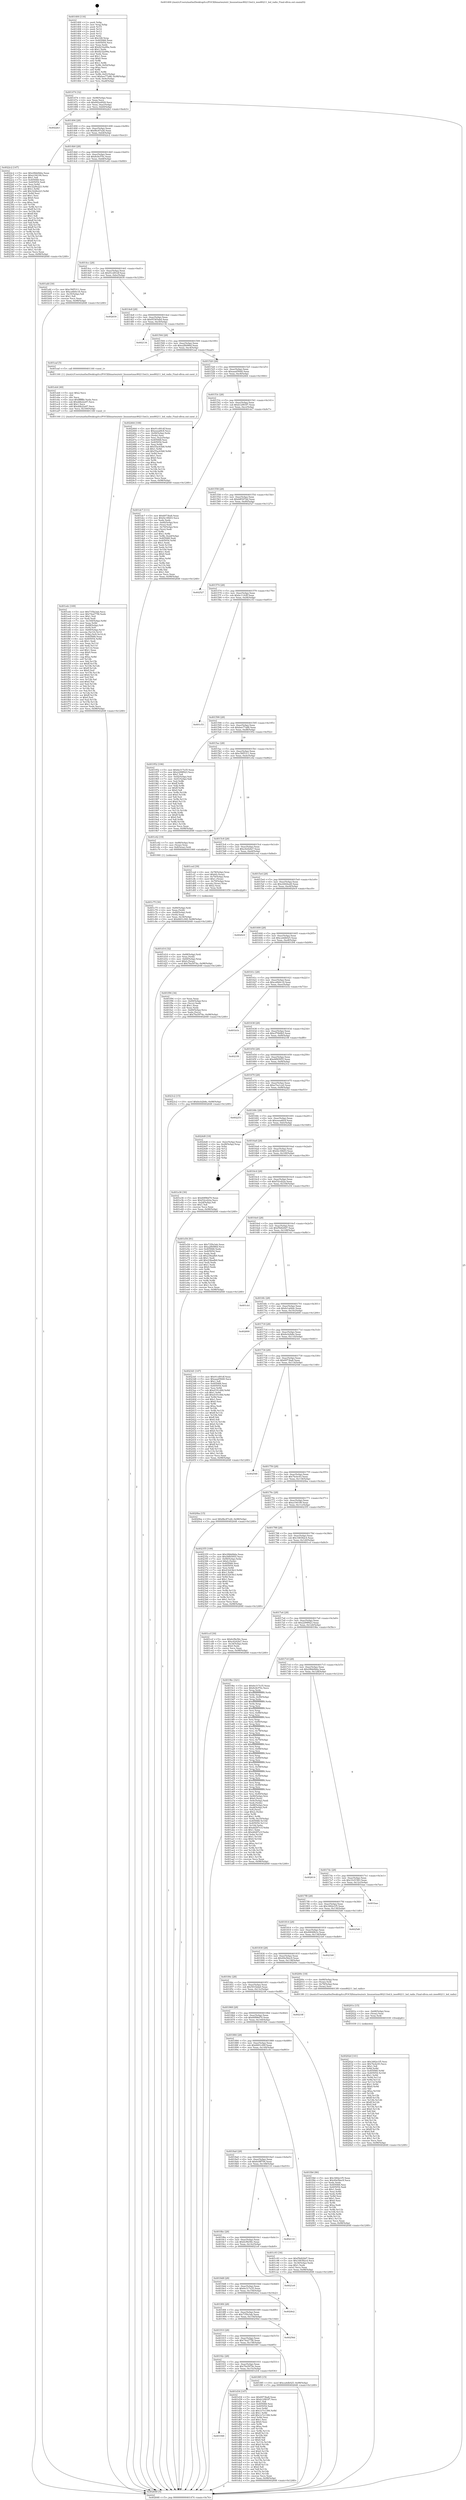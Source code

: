 digraph "0x401400" {
  label = "0x401400 (/mnt/c/Users/mathe/Desktop/tcc/POCII/binaries/extr_linuxnetmac80211led.h_ieee80211_led_radio_Final-ollvm.out::main(0))"
  labelloc = "t"
  node[shape=record]

  Entry [label="",width=0.3,height=0.3,shape=circle,fillcolor=black,style=filled]
  "0x401474" [label="{
     0x401474 [32]\l
     | [instrs]\l
     &nbsp;&nbsp;0x401474 \<+6\>: mov -0x98(%rbp),%eax\l
     &nbsp;&nbsp;0x40147a \<+2\>: mov %eax,%ecx\l
     &nbsp;&nbsp;0x40147c \<+6\>: sub $0x842e4929,%ecx\l
     &nbsp;&nbsp;0x401482 \<+6\>: mov %eax,-0xac(%rbp)\l
     &nbsp;&nbsp;0x401488 \<+6\>: mov %ecx,-0xb0(%rbp)\l
     &nbsp;&nbsp;0x40148e \<+6\>: je 00000000004022b3 \<main+0xeb3\>\l
  }"]
  "0x4022b3" [label="{
     0x4022b3\l
  }", style=dashed]
  "0x401494" [label="{
     0x401494 [28]\l
     | [instrs]\l
     &nbsp;&nbsp;0x401494 \<+5\>: jmp 0000000000401499 \<main+0x99\>\l
     &nbsp;&nbsp;0x401499 \<+6\>: mov -0xac(%rbp),%eax\l
     &nbsp;&nbsp;0x40149f \<+5\>: sub $0x8bc87e26,%eax\l
     &nbsp;&nbsp;0x4014a4 \<+6\>: mov %eax,-0xb4(%rbp)\l
     &nbsp;&nbsp;0x4014aa \<+6\>: je 00000000004022c2 \<main+0xec2\>\l
  }"]
  Exit [label="",width=0.3,height=0.3,shape=circle,fillcolor=black,style=filled,peripheries=2]
  "0x4022c2" [label="{
     0x4022c2 [147]\l
     | [instrs]\l
     &nbsp;&nbsp;0x4022c2 \<+5\>: mov $0x29bb0b6a,%eax\l
     &nbsp;&nbsp;0x4022c7 \<+5\>: mov $0xa194199,%ecx\l
     &nbsp;&nbsp;0x4022cc \<+2\>: mov $0x1,%dl\l
     &nbsp;&nbsp;0x4022ce \<+7\>: mov 0x405068,%esi\l
     &nbsp;&nbsp;0x4022d5 \<+7\>: mov 0x405054,%edi\l
     &nbsp;&nbsp;0x4022dc \<+3\>: mov %esi,%r8d\l
     &nbsp;&nbsp;0x4022df \<+7\>: sub $0x3228e223,%r8d\l
     &nbsp;&nbsp;0x4022e6 \<+4\>: sub $0x1,%r8d\l
     &nbsp;&nbsp;0x4022ea \<+7\>: add $0x3228e223,%r8d\l
     &nbsp;&nbsp;0x4022f1 \<+4\>: imul %r8d,%esi\l
     &nbsp;&nbsp;0x4022f5 \<+3\>: and $0x1,%esi\l
     &nbsp;&nbsp;0x4022f8 \<+3\>: cmp $0x0,%esi\l
     &nbsp;&nbsp;0x4022fb \<+4\>: sete %r9b\l
     &nbsp;&nbsp;0x4022ff \<+3\>: cmp $0xa,%edi\l
     &nbsp;&nbsp;0x402302 \<+4\>: setl %r10b\l
     &nbsp;&nbsp;0x402306 \<+3\>: mov %r9b,%r11b\l
     &nbsp;&nbsp;0x402309 \<+4\>: xor $0xff,%r11b\l
     &nbsp;&nbsp;0x40230d \<+3\>: mov %r10b,%bl\l
     &nbsp;&nbsp;0x402310 \<+3\>: xor $0xff,%bl\l
     &nbsp;&nbsp;0x402313 \<+3\>: xor $0x1,%dl\l
     &nbsp;&nbsp;0x402316 \<+3\>: mov %r11b,%r14b\l
     &nbsp;&nbsp;0x402319 \<+4\>: and $0xff,%r14b\l
     &nbsp;&nbsp;0x40231d \<+3\>: and %dl,%r9b\l
     &nbsp;&nbsp;0x402320 \<+3\>: mov %bl,%r15b\l
     &nbsp;&nbsp;0x402323 \<+4\>: and $0xff,%r15b\l
     &nbsp;&nbsp;0x402327 \<+3\>: and %dl,%r10b\l
     &nbsp;&nbsp;0x40232a \<+3\>: or %r9b,%r14b\l
     &nbsp;&nbsp;0x40232d \<+3\>: or %r10b,%r15b\l
     &nbsp;&nbsp;0x402330 \<+3\>: xor %r15b,%r14b\l
     &nbsp;&nbsp;0x402333 \<+3\>: or %bl,%r11b\l
     &nbsp;&nbsp;0x402336 \<+4\>: xor $0xff,%r11b\l
     &nbsp;&nbsp;0x40233a \<+3\>: or $0x1,%dl\l
     &nbsp;&nbsp;0x40233d \<+3\>: and %dl,%r11b\l
     &nbsp;&nbsp;0x402340 \<+3\>: or %r11b,%r14b\l
     &nbsp;&nbsp;0x402343 \<+4\>: test $0x1,%r14b\l
     &nbsp;&nbsp;0x402347 \<+3\>: cmovne %ecx,%eax\l
     &nbsp;&nbsp;0x40234a \<+6\>: mov %eax,-0x98(%rbp)\l
     &nbsp;&nbsp;0x402350 \<+5\>: jmp 0000000000402648 \<main+0x1248\>\l
  }"]
  "0x4014b0" [label="{
     0x4014b0 [28]\l
     | [instrs]\l
     &nbsp;&nbsp;0x4014b0 \<+5\>: jmp 00000000004014b5 \<main+0xb5\>\l
     &nbsp;&nbsp;0x4014b5 \<+6\>: mov -0xac(%rbp),%eax\l
     &nbsp;&nbsp;0x4014bb \<+5\>: sub $0x8c8cf70c,%eax\l
     &nbsp;&nbsp;0x4014c0 \<+6\>: mov %eax,-0xb8(%rbp)\l
     &nbsp;&nbsp;0x4014c6 \<+6\>: je 0000000000401afd \<main+0x6fd\>\l
  }"]
  "0x40202d" [label="{
     0x40202d [141]\l
     | [instrs]\l
     &nbsp;&nbsp;0x40202d \<+5\>: mov $0x3482e1f5,%esi\l
     &nbsp;&nbsp;0x402032 \<+5\>: mov $0x7bcbc93,%ecx\l
     &nbsp;&nbsp;0x402037 \<+2\>: mov $0x1,%dl\l
     &nbsp;&nbsp;0x402039 \<+3\>: xor %r8d,%r8d\l
     &nbsp;&nbsp;0x40203c \<+8\>: mov 0x405068,%r9d\l
     &nbsp;&nbsp;0x402044 \<+8\>: mov 0x405054,%r10d\l
     &nbsp;&nbsp;0x40204c \<+4\>: sub $0x1,%r8d\l
     &nbsp;&nbsp;0x402050 \<+3\>: mov %r9d,%r11d\l
     &nbsp;&nbsp;0x402053 \<+3\>: add %r8d,%r11d\l
     &nbsp;&nbsp;0x402056 \<+4\>: imul %r11d,%r9d\l
     &nbsp;&nbsp;0x40205a \<+4\>: and $0x1,%r9d\l
     &nbsp;&nbsp;0x40205e \<+4\>: cmp $0x0,%r9d\l
     &nbsp;&nbsp;0x402062 \<+3\>: sete %bl\l
     &nbsp;&nbsp;0x402065 \<+4\>: cmp $0xa,%r10d\l
     &nbsp;&nbsp;0x402069 \<+4\>: setl %r14b\l
     &nbsp;&nbsp;0x40206d \<+3\>: mov %bl,%r15b\l
     &nbsp;&nbsp;0x402070 \<+4\>: xor $0xff,%r15b\l
     &nbsp;&nbsp;0x402074 \<+3\>: mov %r14b,%r12b\l
     &nbsp;&nbsp;0x402077 \<+4\>: xor $0xff,%r12b\l
     &nbsp;&nbsp;0x40207b \<+3\>: xor $0x0,%dl\l
     &nbsp;&nbsp;0x40207e \<+3\>: mov %r15b,%r13b\l
     &nbsp;&nbsp;0x402081 \<+4\>: and $0x0,%r13b\l
     &nbsp;&nbsp;0x402085 \<+2\>: and %dl,%bl\l
     &nbsp;&nbsp;0x402087 \<+3\>: mov %r12b,%al\l
     &nbsp;&nbsp;0x40208a \<+2\>: and $0x0,%al\l
     &nbsp;&nbsp;0x40208c \<+3\>: and %dl,%r14b\l
     &nbsp;&nbsp;0x40208f \<+3\>: or %bl,%r13b\l
     &nbsp;&nbsp;0x402092 \<+3\>: or %r14b,%al\l
     &nbsp;&nbsp;0x402095 \<+3\>: xor %al,%r13b\l
     &nbsp;&nbsp;0x402098 \<+3\>: or %r12b,%r15b\l
     &nbsp;&nbsp;0x40209b \<+4\>: xor $0xff,%r15b\l
     &nbsp;&nbsp;0x40209f \<+3\>: or $0x0,%dl\l
     &nbsp;&nbsp;0x4020a2 \<+3\>: and %dl,%r15b\l
     &nbsp;&nbsp;0x4020a5 \<+3\>: or %r15b,%r13b\l
     &nbsp;&nbsp;0x4020a8 \<+4\>: test $0x1,%r13b\l
     &nbsp;&nbsp;0x4020ac \<+3\>: cmovne %ecx,%esi\l
     &nbsp;&nbsp;0x4020af \<+6\>: mov %esi,-0x98(%rbp)\l
     &nbsp;&nbsp;0x4020b5 \<+5\>: jmp 0000000000402648 \<main+0x1248\>\l
  }"]
  "0x401afd" [label="{
     0x401afd [30]\l
     | [instrs]\l
     &nbsp;&nbsp;0x401afd \<+5\>: mov $0xc56f5311,%eax\l
     &nbsp;&nbsp;0x401b02 \<+5\>: mov $0xce6b0c18,%ecx\l
     &nbsp;&nbsp;0x401b07 \<+3\>: mov -0x35(%rbp),%dl\l
     &nbsp;&nbsp;0x401b0a \<+3\>: test $0x1,%dl\l
     &nbsp;&nbsp;0x401b0d \<+3\>: cmovne %ecx,%eax\l
     &nbsp;&nbsp;0x401b10 \<+6\>: mov %eax,-0x98(%rbp)\l
     &nbsp;&nbsp;0x401b16 \<+5\>: jmp 0000000000402648 \<main+0x1248\>\l
  }"]
  "0x4014cc" [label="{
     0x4014cc [28]\l
     | [instrs]\l
     &nbsp;&nbsp;0x4014cc \<+5\>: jmp 00000000004014d1 \<main+0xd1\>\l
     &nbsp;&nbsp;0x4014d1 \<+6\>: mov -0xac(%rbp),%eax\l
     &nbsp;&nbsp;0x4014d7 \<+5\>: sub $0x91cd91df,%eax\l
     &nbsp;&nbsp;0x4014dc \<+6\>: mov %eax,-0xbc(%rbp)\l
     &nbsp;&nbsp;0x4014e2 \<+6\>: je 0000000000402630 \<main+0x1230\>\l
  }"]
  "0x40201e" [label="{
     0x40201e [15]\l
     | [instrs]\l
     &nbsp;&nbsp;0x40201e \<+4\>: mov -0x68(%rbp),%rax\l
     &nbsp;&nbsp;0x402022 \<+3\>: mov (%rax),%rax\l
     &nbsp;&nbsp;0x402025 \<+3\>: mov %rax,%rdi\l
     &nbsp;&nbsp;0x402028 \<+5\>: call 0000000000401030 \<free@plt\>\l
     | [calls]\l
     &nbsp;&nbsp;0x401030 \{1\} (unknown)\l
  }"]
  "0x402630" [label="{
     0x402630\l
  }", style=dashed]
  "0x4014e8" [label="{
     0x4014e8 [28]\l
     | [instrs]\l
     &nbsp;&nbsp;0x4014e8 \<+5\>: jmp 00000000004014ed \<main+0xed\>\l
     &nbsp;&nbsp;0x4014ed \<+6\>: mov -0xac(%rbp),%eax\l
     &nbsp;&nbsp;0x4014f3 \<+5\>: sub $0x95365ab4,%eax\l
     &nbsp;&nbsp;0x4014f8 \<+6\>: mov %eax,-0xc0(%rbp)\l
     &nbsp;&nbsp;0x4014fe \<+6\>: je 0000000000402134 \<main+0xd34\>\l
  }"]
  "0x401edc" [label="{
     0x401edc [169]\l
     | [instrs]\l
     &nbsp;&nbsp;0x401edc \<+5\>: mov $0x735fa3ab,%ecx\l
     &nbsp;&nbsp;0x401ee1 \<+5\>: mov $0x74a277f6,%edx\l
     &nbsp;&nbsp;0x401ee6 \<+3\>: mov $0x1,%sil\l
     &nbsp;&nbsp;0x401ee9 \<+2\>: xor %edi,%edi\l
     &nbsp;&nbsp;0x401eeb \<+7\>: mov -0x160(%rbp),%r8d\l
     &nbsp;&nbsp;0x401ef2 \<+4\>: imul %eax,%r8d\l
     &nbsp;&nbsp;0x401ef6 \<+4\>: mov -0x68(%rbp),%r9\l
     &nbsp;&nbsp;0x401efa \<+3\>: mov (%r9),%r9\l
     &nbsp;&nbsp;0x401efd \<+4\>: mov -0x60(%rbp),%r10\l
     &nbsp;&nbsp;0x401f01 \<+3\>: movslq (%r10),%r10\l
     &nbsp;&nbsp;0x401f04 \<+4\>: mov %r8d,(%r9,%r10,4)\l
     &nbsp;&nbsp;0x401f08 \<+7\>: mov 0x405068,%eax\l
     &nbsp;&nbsp;0x401f0f \<+8\>: mov 0x405054,%r8d\l
     &nbsp;&nbsp;0x401f17 \<+3\>: sub $0x1,%edi\l
     &nbsp;&nbsp;0x401f1a \<+3\>: mov %eax,%r11d\l
     &nbsp;&nbsp;0x401f1d \<+3\>: add %edi,%r11d\l
     &nbsp;&nbsp;0x401f20 \<+4\>: imul %r11d,%eax\l
     &nbsp;&nbsp;0x401f24 \<+3\>: and $0x1,%eax\l
     &nbsp;&nbsp;0x401f27 \<+3\>: cmp $0x0,%eax\l
     &nbsp;&nbsp;0x401f2a \<+3\>: sete %bl\l
     &nbsp;&nbsp;0x401f2d \<+4\>: cmp $0xa,%r8d\l
     &nbsp;&nbsp;0x401f31 \<+4\>: setl %r14b\l
     &nbsp;&nbsp;0x401f35 \<+3\>: mov %bl,%r15b\l
     &nbsp;&nbsp;0x401f38 \<+4\>: xor $0xff,%r15b\l
     &nbsp;&nbsp;0x401f3c \<+3\>: mov %r14b,%r12b\l
     &nbsp;&nbsp;0x401f3f \<+4\>: xor $0xff,%r12b\l
     &nbsp;&nbsp;0x401f43 \<+4\>: xor $0x0,%sil\l
     &nbsp;&nbsp;0x401f47 \<+3\>: mov %r15b,%r13b\l
     &nbsp;&nbsp;0x401f4a \<+4\>: and $0x0,%r13b\l
     &nbsp;&nbsp;0x401f4e \<+3\>: and %sil,%bl\l
     &nbsp;&nbsp;0x401f51 \<+3\>: mov %r12b,%al\l
     &nbsp;&nbsp;0x401f54 \<+2\>: and $0x0,%al\l
     &nbsp;&nbsp;0x401f56 \<+3\>: and %sil,%r14b\l
     &nbsp;&nbsp;0x401f59 \<+3\>: or %bl,%r13b\l
     &nbsp;&nbsp;0x401f5c \<+3\>: or %r14b,%al\l
     &nbsp;&nbsp;0x401f5f \<+3\>: xor %al,%r13b\l
     &nbsp;&nbsp;0x401f62 \<+3\>: or %r12b,%r15b\l
     &nbsp;&nbsp;0x401f65 \<+4\>: xor $0xff,%r15b\l
     &nbsp;&nbsp;0x401f69 \<+4\>: or $0x0,%sil\l
     &nbsp;&nbsp;0x401f6d \<+3\>: and %sil,%r15b\l
     &nbsp;&nbsp;0x401f70 \<+3\>: or %r15b,%r13b\l
     &nbsp;&nbsp;0x401f73 \<+4\>: test $0x1,%r13b\l
     &nbsp;&nbsp;0x401f77 \<+3\>: cmovne %edx,%ecx\l
     &nbsp;&nbsp;0x401f7a \<+6\>: mov %ecx,-0x98(%rbp)\l
     &nbsp;&nbsp;0x401f80 \<+5\>: jmp 0000000000402648 \<main+0x1248\>\l
  }"]
  "0x402134" [label="{
     0x402134\l
  }", style=dashed]
  "0x401504" [label="{
     0x401504 [28]\l
     | [instrs]\l
     &nbsp;&nbsp;0x401504 \<+5\>: jmp 0000000000401509 \<main+0x109\>\l
     &nbsp;&nbsp;0x401509 \<+6\>: mov -0xac(%rbp),%eax\l
     &nbsp;&nbsp;0x40150f \<+5\>: sub $0xa2fb086d,%eax\l
     &nbsp;&nbsp;0x401514 \<+6\>: mov %eax,-0xc4(%rbp)\l
     &nbsp;&nbsp;0x40151a \<+6\>: je 0000000000401eaf \<main+0xaaf\>\l
  }"]
  "0x401eb4" [label="{
     0x401eb4 [40]\l
     | [instrs]\l
     &nbsp;&nbsp;0x401eb4 \<+5\>: mov $0x2,%ecx\l
     &nbsp;&nbsp;0x401eb9 \<+1\>: cltd\l
     &nbsp;&nbsp;0x401eba \<+2\>: idiv %ecx\l
     &nbsp;&nbsp;0x401ebc \<+6\>: imul $0xfffffffe,%edx,%ecx\l
     &nbsp;&nbsp;0x401ec2 \<+6\>: sub $0xddb22a97,%ecx\l
     &nbsp;&nbsp;0x401ec8 \<+3\>: add $0x1,%ecx\l
     &nbsp;&nbsp;0x401ecb \<+6\>: add $0xddb22a97,%ecx\l
     &nbsp;&nbsp;0x401ed1 \<+6\>: mov %ecx,-0x160(%rbp)\l
     &nbsp;&nbsp;0x401ed7 \<+5\>: call 0000000000401160 \<next_i\>\l
     | [calls]\l
     &nbsp;&nbsp;0x401160 \{1\} (/mnt/c/Users/mathe/Desktop/tcc/POCII/binaries/extr_linuxnetmac80211led.h_ieee80211_led_radio_Final-ollvm.out::next_i)\l
  }"]
  "0x401eaf" [label="{
     0x401eaf [5]\l
     | [instrs]\l
     &nbsp;&nbsp;0x401eaf \<+5\>: call 0000000000401160 \<next_i\>\l
     | [calls]\l
     &nbsp;&nbsp;0x401160 \{1\} (/mnt/c/Users/mathe/Desktop/tcc/POCII/binaries/extr_linuxnetmac80211led.h_ieee80211_led_radio_Final-ollvm.out::next_i)\l
  }"]
  "0x401520" [label="{
     0x401520 [28]\l
     | [instrs]\l
     &nbsp;&nbsp;0x401520 \<+5\>: jmp 0000000000401525 \<main+0x125\>\l
     &nbsp;&nbsp;0x401525 \<+6\>: mov -0xac(%rbp),%eax\l
     &nbsp;&nbsp;0x40152b \<+5\>: sub $0xaaa05640,%eax\l
     &nbsp;&nbsp;0x401530 \<+6\>: mov %eax,-0xc8(%rbp)\l
     &nbsp;&nbsp;0x401536 \<+6\>: je 0000000000402464 \<main+0x1064\>\l
  }"]
  "0x401948" [label="{
     0x401948\l
  }", style=dashed]
  "0x402464" [label="{
     0x402464 [108]\l
     | [instrs]\l
     &nbsp;&nbsp;0x402464 \<+5\>: mov $0x91cd91df,%eax\l
     &nbsp;&nbsp;0x402469 \<+5\>: mov $0xeeea6fc8,%ecx\l
     &nbsp;&nbsp;0x40246e \<+7\>: mov -0x90(%rbp),%rdx\l
     &nbsp;&nbsp;0x402475 \<+2\>: mov (%rdx),%esi\l
     &nbsp;&nbsp;0x402477 \<+3\>: mov %esi,-0x2c(%rbp)\l
     &nbsp;&nbsp;0x40247a \<+7\>: mov 0x405068,%esi\l
     &nbsp;&nbsp;0x402481 \<+7\>: mov 0x405054,%edi\l
     &nbsp;&nbsp;0x402488 \<+3\>: mov %esi,%r8d\l
     &nbsp;&nbsp;0x40248b \<+7\>: sub $0x55ac63b8,%r8d\l
     &nbsp;&nbsp;0x402492 \<+4\>: sub $0x1,%r8d\l
     &nbsp;&nbsp;0x402496 \<+7\>: add $0x55ac63b8,%r8d\l
     &nbsp;&nbsp;0x40249d \<+4\>: imul %r8d,%esi\l
     &nbsp;&nbsp;0x4024a1 \<+3\>: and $0x1,%esi\l
     &nbsp;&nbsp;0x4024a4 \<+3\>: cmp $0x0,%esi\l
     &nbsp;&nbsp;0x4024a7 \<+4\>: sete %r9b\l
     &nbsp;&nbsp;0x4024ab \<+3\>: cmp $0xa,%edi\l
     &nbsp;&nbsp;0x4024ae \<+4\>: setl %r10b\l
     &nbsp;&nbsp;0x4024b2 \<+3\>: mov %r9b,%r11b\l
     &nbsp;&nbsp;0x4024b5 \<+3\>: and %r10b,%r11b\l
     &nbsp;&nbsp;0x4024b8 \<+3\>: xor %r10b,%r9b\l
     &nbsp;&nbsp;0x4024bb \<+3\>: or %r9b,%r11b\l
     &nbsp;&nbsp;0x4024be \<+4\>: test $0x1,%r11b\l
     &nbsp;&nbsp;0x4024c2 \<+3\>: cmovne %ecx,%eax\l
     &nbsp;&nbsp;0x4024c5 \<+6\>: mov %eax,-0x98(%rbp)\l
     &nbsp;&nbsp;0x4024cb \<+5\>: jmp 0000000000402648 \<main+0x1248\>\l
  }"]
  "0x40153c" [label="{
     0x40153c [28]\l
     | [instrs]\l
     &nbsp;&nbsp;0x40153c \<+5\>: jmp 0000000000401541 \<main+0x141\>\l
     &nbsp;&nbsp;0x401541 \<+6\>: mov -0xac(%rbp),%eax\l
     &nbsp;&nbsp;0x401547 \<+5\>: sub $0xb12903f7,%eax\l
     &nbsp;&nbsp;0x40154c \<+6\>: mov %eax,-0xcc(%rbp)\l
     &nbsp;&nbsp;0x401552 \<+6\>: je 0000000000401dc7 \<main+0x9c7\>\l
  }"]
  "0x401d34" [label="{
     0x401d34 [147]\l
     | [instrs]\l
     &nbsp;&nbsp;0x401d34 \<+5\>: mov $0x6973ba8,%eax\l
     &nbsp;&nbsp;0x401d39 \<+5\>: mov $0xb12903f7,%ecx\l
     &nbsp;&nbsp;0x401d3e \<+2\>: mov $0x1,%dl\l
     &nbsp;&nbsp;0x401d40 \<+7\>: mov 0x405068,%esi\l
     &nbsp;&nbsp;0x401d47 \<+7\>: mov 0x405054,%edi\l
     &nbsp;&nbsp;0x401d4e \<+3\>: mov %esi,%r8d\l
     &nbsp;&nbsp;0x401d51 \<+7\>: sub $0x1e7e1306,%r8d\l
     &nbsp;&nbsp;0x401d58 \<+4\>: sub $0x1,%r8d\l
     &nbsp;&nbsp;0x401d5c \<+7\>: add $0x1e7e1306,%r8d\l
     &nbsp;&nbsp;0x401d63 \<+4\>: imul %r8d,%esi\l
     &nbsp;&nbsp;0x401d67 \<+3\>: and $0x1,%esi\l
     &nbsp;&nbsp;0x401d6a \<+3\>: cmp $0x0,%esi\l
     &nbsp;&nbsp;0x401d6d \<+4\>: sete %r9b\l
     &nbsp;&nbsp;0x401d71 \<+3\>: cmp $0xa,%edi\l
     &nbsp;&nbsp;0x401d74 \<+4\>: setl %r10b\l
     &nbsp;&nbsp;0x401d78 \<+3\>: mov %r9b,%r11b\l
     &nbsp;&nbsp;0x401d7b \<+4\>: xor $0xff,%r11b\l
     &nbsp;&nbsp;0x401d7f \<+3\>: mov %r10b,%bl\l
     &nbsp;&nbsp;0x401d82 \<+3\>: xor $0xff,%bl\l
     &nbsp;&nbsp;0x401d85 \<+3\>: xor $0x0,%dl\l
     &nbsp;&nbsp;0x401d88 \<+3\>: mov %r11b,%r14b\l
     &nbsp;&nbsp;0x401d8b \<+4\>: and $0x0,%r14b\l
     &nbsp;&nbsp;0x401d8f \<+3\>: and %dl,%r9b\l
     &nbsp;&nbsp;0x401d92 \<+3\>: mov %bl,%r15b\l
     &nbsp;&nbsp;0x401d95 \<+4\>: and $0x0,%r15b\l
     &nbsp;&nbsp;0x401d99 \<+3\>: and %dl,%r10b\l
     &nbsp;&nbsp;0x401d9c \<+3\>: or %r9b,%r14b\l
     &nbsp;&nbsp;0x401d9f \<+3\>: or %r10b,%r15b\l
     &nbsp;&nbsp;0x401da2 \<+3\>: xor %r15b,%r14b\l
     &nbsp;&nbsp;0x401da5 \<+3\>: or %bl,%r11b\l
     &nbsp;&nbsp;0x401da8 \<+4\>: xor $0xff,%r11b\l
     &nbsp;&nbsp;0x401dac \<+3\>: or $0x0,%dl\l
     &nbsp;&nbsp;0x401daf \<+3\>: and %dl,%r11b\l
     &nbsp;&nbsp;0x401db2 \<+3\>: or %r11b,%r14b\l
     &nbsp;&nbsp;0x401db5 \<+4\>: test $0x1,%r14b\l
     &nbsp;&nbsp;0x401db9 \<+3\>: cmovne %ecx,%eax\l
     &nbsp;&nbsp;0x401dbc \<+6\>: mov %eax,-0x98(%rbp)\l
     &nbsp;&nbsp;0x401dc2 \<+5\>: jmp 0000000000402648 \<main+0x1248\>\l
  }"]
  "0x401dc7" [label="{
     0x401dc7 [111]\l
     | [instrs]\l
     &nbsp;&nbsp;0x401dc7 \<+5\>: mov $0x6973ba8,%eax\l
     &nbsp;&nbsp;0x401dcc \<+5\>: mov $0xf2c30b03,%ecx\l
     &nbsp;&nbsp;0x401dd1 \<+2\>: xor %edx,%edx\l
     &nbsp;&nbsp;0x401dd3 \<+4\>: mov -0x60(%rbp),%rsi\l
     &nbsp;&nbsp;0x401dd7 \<+2\>: mov (%rsi),%edi\l
     &nbsp;&nbsp;0x401dd9 \<+4\>: mov -0x70(%rbp),%rsi\l
     &nbsp;&nbsp;0x401ddd \<+2\>: cmp (%rsi),%edi\l
     &nbsp;&nbsp;0x401ddf \<+4\>: setl %r8b\l
     &nbsp;&nbsp;0x401de3 \<+4\>: and $0x1,%r8b\l
     &nbsp;&nbsp;0x401de7 \<+4\>: mov %r8b,-0x2d(%rbp)\l
     &nbsp;&nbsp;0x401deb \<+7\>: mov 0x405068,%edi\l
     &nbsp;&nbsp;0x401df2 \<+8\>: mov 0x405054,%r9d\l
     &nbsp;&nbsp;0x401dfa \<+3\>: sub $0x1,%edx\l
     &nbsp;&nbsp;0x401dfd \<+3\>: mov %edi,%r10d\l
     &nbsp;&nbsp;0x401e00 \<+3\>: add %edx,%r10d\l
     &nbsp;&nbsp;0x401e03 \<+4\>: imul %r10d,%edi\l
     &nbsp;&nbsp;0x401e07 \<+3\>: and $0x1,%edi\l
     &nbsp;&nbsp;0x401e0a \<+3\>: cmp $0x0,%edi\l
     &nbsp;&nbsp;0x401e0d \<+4\>: sete %r8b\l
     &nbsp;&nbsp;0x401e11 \<+4\>: cmp $0xa,%r9d\l
     &nbsp;&nbsp;0x401e15 \<+4\>: setl %r11b\l
     &nbsp;&nbsp;0x401e19 \<+3\>: mov %r8b,%bl\l
     &nbsp;&nbsp;0x401e1c \<+3\>: and %r11b,%bl\l
     &nbsp;&nbsp;0x401e1f \<+3\>: xor %r11b,%r8b\l
     &nbsp;&nbsp;0x401e22 \<+3\>: or %r8b,%bl\l
     &nbsp;&nbsp;0x401e25 \<+3\>: test $0x1,%bl\l
     &nbsp;&nbsp;0x401e28 \<+3\>: cmovne %ecx,%eax\l
     &nbsp;&nbsp;0x401e2b \<+6\>: mov %eax,-0x98(%rbp)\l
     &nbsp;&nbsp;0x401e31 \<+5\>: jmp 0000000000402648 \<main+0x1248\>\l
  }"]
  "0x401558" [label="{
     0x401558 [28]\l
     | [instrs]\l
     &nbsp;&nbsp;0x401558 \<+5\>: jmp 000000000040155d \<main+0x15d\>\l
     &nbsp;&nbsp;0x40155d \<+6\>: mov -0xac(%rbp),%eax\l
     &nbsp;&nbsp;0x401563 \<+5\>: sub $0xb8f307dd,%eax\l
     &nbsp;&nbsp;0x401568 \<+6\>: mov %eax,-0xd0(%rbp)\l
     &nbsp;&nbsp;0x40156e \<+6\>: je 0000000000402527 \<main+0x1127\>\l
  }"]
  "0x40192c" [label="{
     0x40192c [28]\l
     | [instrs]\l
     &nbsp;&nbsp;0x40192c \<+5\>: jmp 0000000000401931 \<main+0x531\>\l
     &nbsp;&nbsp;0x401931 \<+6\>: mov -0xac(%rbp),%eax\l
     &nbsp;&nbsp;0x401937 \<+5\>: sub $0x76a5974e,%eax\l
     &nbsp;&nbsp;0x40193c \<+6\>: mov %eax,-0x15c(%rbp)\l
     &nbsp;&nbsp;0x401942 \<+6\>: je 0000000000401d34 \<main+0x934\>\l
  }"]
  "0x402527" [label="{
     0x402527\l
  }", style=dashed]
  "0x401574" [label="{
     0x401574 [28]\l
     | [instrs]\l
     &nbsp;&nbsp;0x401574 \<+5\>: jmp 0000000000401579 \<main+0x179\>\l
     &nbsp;&nbsp;0x401579 \<+6\>: mov -0xac(%rbp),%eax\l
     &nbsp;&nbsp;0x40157f \<+5\>: sub $0xbc1142ff,%eax\l
     &nbsp;&nbsp;0x401584 \<+6\>: mov %eax,-0xd4(%rbp)\l
     &nbsp;&nbsp;0x40158a \<+6\>: je 0000000000401c53 \<main+0x853\>\l
  }"]
  "0x401f85" [label="{
     0x401f85 [15]\l
     | [instrs]\l
     &nbsp;&nbsp;0x401f85 \<+10\>: movl $0xca4db025,-0x98(%rbp)\l
     &nbsp;&nbsp;0x401f8f \<+5\>: jmp 0000000000402648 \<main+0x1248\>\l
  }"]
  "0x401c53" [label="{
     0x401c53\l
  }", style=dashed]
  "0x401590" [label="{
     0x401590 [28]\l
     | [instrs]\l
     &nbsp;&nbsp;0x401590 \<+5\>: jmp 0000000000401595 \<main+0x195\>\l
     &nbsp;&nbsp;0x401595 \<+6\>: mov -0xac(%rbp),%eax\l
     &nbsp;&nbsp;0x40159b \<+5\>: sub $0xbee77a88,%eax\l
     &nbsp;&nbsp;0x4015a0 \<+6\>: mov %eax,-0xd8(%rbp)\l
     &nbsp;&nbsp;0x4015a6 \<+6\>: je 0000000000401952 \<main+0x552\>\l
  }"]
  "0x401910" [label="{
     0x401910 [28]\l
     | [instrs]\l
     &nbsp;&nbsp;0x401910 \<+5\>: jmp 0000000000401915 \<main+0x515\>\l
     &nbsp;&nbsp;0x401915 \<+6\>: mov -0xac(%rbp),%eax\l
     &nbsp;&nbsp;0x40191b \<+5\>: sub $0x74a277f6,%eax\l
     &nbsp;&nbsp;0x401920 \<+6\>: mov %eax,-0x158(%rbp)\l
     &nbsp;&nbsp;0x401926 \<+6\>: je 0000000000401f85 \<main+0xb85\>\l
  }"]
  "0x401952" [label="{
     0x401952 [106]\l
     | [instrs]\l
     &nbsp;&nbsp;0x401952 \<+5\>: mov $0x6e317e35,%eax\l
     &nbsp;&nbsp;0x401957 \<+5\>: mov $0x2299f923,%ecx\l
     &nbsp;&nbsp;0x40195c \<+2\>: mov $0x1,%dl\l
     &nbsp;&nbsp;0x40195e \<+7\>: mov -0x92(%rbp),%sil\l
     &nbsp;&nbsp;0x401965 \<+7\>: mov -0x91(%rbp),%dil\l
     &nbsp;&nbsp;0x40196c \<+3\>: mov %sil,%r8b\l
     &nbsp;&nbsp;0x40196f \<+4\>: xor $0xff,%r8b\l
     &nbsp;&nbsp;0x401973 \<+3\>: mov %dil,%r9b\l
     &nbsp;&nbsp;0x401976 \<+4\>: xor $0xff,%r9b\l
     &nbsp;&nbsp;0x40197a \<+3\>: xor $0x0,%dl\l
     &nbsp;&nbsp;0x40197d \<+3\>: mov %r8b,%r10b\l
     &nbsp;&nbsp;0x401980 \<+4\>: and $0x0,%r10b\l
     &nbsp;&nbsp;0x401984 \<+3\>: and %dl,%sil\l
     &nbsp;&nbsp;0x401987 \<+3\>: mov %r9b,%r11b\l
     &nbsp;&nbsp;0x40198a \<+4\>: and $0x0,%r11b\l
     &nbsp;&nbsp;0x40198e \<+3\>: and %dl,%dil\l
     &nbsp;&nbsp;0x401991 \<+3\>: or %sil,%r10b\l
     &nbsp;&nbsp;0x401994 \<+3\>: or %dil,%r11b\l
     &nbsp;&nbsp;0x401997 \<+3\>: xor %r11b,%r10b\l
     &nbsp;&nbsp;0x40199a \<+3\>: or %r9b,%r8b\l
     &nbsp;&nbsp;0x40199d \<+4\>: xor $0xff,%r8b\l
     &nbsp;&nbsp;0x4019a1 \<+3\>: or $0x0,%dl\l
     &nbsp;&nbsp;0x4019a4 \<+3\>: and %dl,%r8b\l
     &nbsp;&nbsp;0x4019a7 \<+3\>: or %r8b,%r10b\l
     &nbsp;&nbsp;0x4019aa \<+4\>: test $0x1,%r10b\l
     &nbsp;&nbsp;0x4019ae \<+3\>: cmovne %ecx,%eax\l
     &nbsp;&nbsp;0x4019b1 \<+6\>: mov %eax,-0x98(%rbp)\l
     &nbsp;&nbsp;0x4019b7 \<+5\>: jmp 0000000000402648 \<main+0x1248\>\l
  }"]
  "0x4015ac" [label="{
     0x4015ac [28]\l
     | [instrs]\l
     &nbsp;&nbsp;0x4015ac \<+5\>: jmp 00000000004015b1 \<main+0x1b1\>\l
     &nbsp;&nbsp;0x4015b1 \<+6\>: mov -0xac(%rbp),%eax\l
     &nbsp;&nbsp;0x4015b7 \<+5\>: sub $0xc56f5311,%eax\l
     &nbsp;&nbsp;0x4015bc \<+6\>: mov %eax,-0xdc(%rbp)\l
     &nbsp;&nbsp;0x4015c2 \<+6\>: je 0000000000401c62 \<main+0x862\>\l
  }"]
  "0x402648" [label="{
     0x402648 [5]\l
     | [instrs]\l
     &nbsp;&nbsp;0x402648 \<+5\>: jmp 0000000000401474 \<main+0x74\>\l
  }"]
  "0x401400" [label="{
     0x401400 [116]\l
     | [instrs]\l
     &nbsp;&nbsp;0x401400 \<+1\>: push %rbp\l
     &nbsp;&nbsp;0x401401 \<+3\>: mov %rsp,%rbp\l
     &nbsp;&nbsp;0x401404 \<+2\>: push %r15\l
     &nbsp;&nbsp;0x401406 \<+2\>: push %r14\l
     &nbsp;&nbsp;0x401408 \<+2\>: push %r13\l
     &nbsp;&nbsp;0x40140a \<+2\>: push %r12\l
     &nbsp;&nbsp;0x40140c \<+1\>: push %rbx\l
     &nbsp;&nbsp;0x40140d \<+7\>: sub $0x168,%rsp\l
     &nbsp;&nbsp;0x401414 \<+7\>: mov 0x405068,%eax\l
     &nbsp;&nbsp;0x40141b \<+7\>: mov 0x405054,%ecx\l
     &nbsp;&nbsp;0x401422 \<+2\>: mov %eax,%edx\l
     &nbsp;&nbsp;0x401424 \<+6\>: add $0x8232a99a,%edx\l
     &nbsp;&nbsp;0x40142a \<+3\>: sub $0x1,%edx\l
     &nbsp;&nbsp;0x40142d \<+6\>: sub $0x8232a99a,%edx\l
     &nbsp;&nbsp;0x401433 \<+3\>: imul %edx,%eax\l
     &nbsp;&nbsp;0x401436 \<+3\>: and $0x1,%eax\l
     &nbsp;&nbsp;0x401439 \<+3\>: cmp $0x0,%eax\l
     &nbsp;&nbsp;0x40143c \<+4\>: sete %r8b\l
     &nbsp;&nbsp;0x401440 \<+4\>: and $0x1,%r8b\l
     &nbsp;&nbsp;0x401444 \<+7\>: mov %r8b,-0x92(%rbp)\l
     &nbsp;&nbsp;0x40144b \<+3\>: cmp $0xa,%ecx\l
     &nbsp;&nbsp;0x40144e \<+4\>: setl %r8b\l
     &nbsp;&nbsp;0x401452 \<+4\>: and $0x1,%r8b\l
     &nbsp;&nbsp;0x401456 \<+7\>: mov %r8b,-0x91(%rbp)\l
     &nbsp;&nbsp;0x40145d \<+10\>: movl $0xbee77a88,-0x98(%rbp)\l
     &nbsp;&nbsp;0x401467 \<+6\>: mov %edi,-0x9c(%rbp)\l
     &nbsp;&nbsp;0x40146d \<+7\>: mov %rsi,-0xa8(%rbp)\l
  }"]
  "0x40256d" [label="{
     0x40256d\l
  }", style=dashed]
  "0x401c62" [label="{
     0x401c62 [19]\l
     | [instrs]\l
     &nbsp;&nbsp;0x401c62 \<+7\>: mov -0x88(%rbp),%rax\l
     &nbsp;&nbsp;0x401c69 \<+3\>: mov (%rax),%rax\l
     &nbsp;&nbsp;0x401c6c \<+4\>: mov 0x8(%rax),%rdi\l
     &nbsp;&nbsp;0x401c70 \<+5\>: call 0000000000401060 \<atoi@plt\>\l
     | [calls]\l
     &nbsp;&nbsp;0x401060 \{1\} (unknown)\l
  }"]
  "0x4015c8" [label="{
     0x4015c8 [28]\l
     | [instrs]\l
     &nbsp;&nbsp;0x4015c8 \<+5\>: jmp 00000000004015cd \<main+0x1cd\>\l
     &nbsp;&nbsp;0x4015cd \<+6\>: mov -0xac(%rbp),%eax\l
     &nbsp;&nbsp;0x4015d3 \<+5\>: sub $0xc6242fa7,%eax\l
     &nbsp;&nbsp;0x4015d8 \<+6\>: mov %eax,-0xe0(%rbp)\l
     &nbsp;&nbsp;0x4015de \<+6\>: je 0000000000401ced \<main+0x8ed\>\l
  }"]
  "0x4018f4" [label="{
     0x4018f4 [28]\l
     | [instrs]\l
     &nbsp;&nbsp;0x4018f4 \<+5\>: jmp 00000000004018f9 \<main+0x4f9\>\l
     &nbsp;&nbsp;0x4018f9 \<+6\>: mov -0xac(%rbp),%eax\l
     &nbsp;&nbsp;0x4018ff \<+5\>: sub $0x735fa3ab,%eax\l
     &nbsp;&nbsp;0x401904 \<+6\>: mov %eax,-0x154(%rbp)\l
     &nbsp;&nbsp;0x40190a \<+6\>: je 000000000040256d \<main+0x116d\>\l
  }"]
  "0x401ced" [label="{
     0x401ced [39]\l
     | [instrs]\l
     &nbsp;&nbsp;0x401ced \<+4\>: mov -0x78(%rbp),%rax\l
     &nbsp;&nbsp;0x401cf1 \<+6\>: movl $0x64,(%rax)\l
     &nbsp;&nbsp;0x401cf7 \<+4\>: mov -0x70(%rbp),%rax\l
     &nbsp;&nbsp;0x401cfb \<+6\>: movl $0x1,(%rax)\l
     &nbsp;&nbsp;0x401d01 \<+4\>: mov -0x70(%rbp),%rax\l
     &nbsp;&nbsp;0x401d05 \<+3\>: movslq (%rax),%rax\l
     &nbsp;&nbsp;0x401d08 \<+4\>: shl $0x2,%rax\l
     &nbsp;&nbsp;0x401d0c \<+3\>: mov %rax,%rdi\l
     &nbsp;&nbsp;0x401d0f \<+5\>: call 0000000000401050 \<malloc@plt\>\l
     | [calls]\l
     &nbsp;&nbsp;0x401050 \{1\} (unknown)\l
  }"]
  "0x4015e4" [label="{
     0x4015e4 [28]\l
     | [instrs]\l
     &nbsp;&nbsp;0x4015e4 \<+5\>: jmp 00000000004015e9 \<main+0x1e9\>\l
     &nbsp;&nbsp;0x4015e9 \<+6\>: mov -0xac(%rbp),%eax\l
     &nbsp;&nbsp;0x4015ef \<+5\>: sub $0xc6444a28,%eax\l
     &nbsp;&nbsp;0x4015f4 \<+6\>: mov %eax,-0xe4(%rbp)\l
     &nbsp;&nbsp;0x4015fa \<+6\>: je 00000000004020c9 \<main+0xcc9\>\l
  }"]
  "0x4024e2" [label="{
     0x4024e2\l
  }", style=dashed]
  "0x4020c9" [label="{
     0x4020c9\l
  }", style=dashed]
  "0x401600" [label="{
     0x401600 [28]\l
     | [instrs]\l
     &nbsp;&nbsp;0x401600 \<+5\>: jmp 0000000000401605 \<main+0x205\>\l
     &nbsp;&nbsp;0x401605 \<+6\>: mov -0xac(%rbp),%eax\l
     &nbsp;&nbsp;0x40160b \<+5\>: sub $0xca4db025,%eax\l
     &nbsp;&nbsp;0x401610 \<+6\>: mov %eax,-0xe8(%rbp)\l
     &nbsp;&nbsp;0x401616 \<+6\>: je 0000000000401f94 \<main+0xb94\>\l
  }"]
  "0x4018d8" [label="{
     0x4018d8 [28]\l
     | [instrs]\l
     &nbsp;&nbsp;0x4018d8 \<+5\>: jmp 00000000004018dd \<main+0x4dd\>\l
     &nbsp;&nbsp;0x4018dd \<+6\>: mov -0xac(%rbp),%eax\l
     &nbsp;&nbsp;0x4018e3 \<+5\>: sub $0x6e317e35,%eax\l
     &nbsp;&nbsp;0x4018e8 \<+6\>: mov %eax,-0x150(%rbp)\l
     &nbsp;&nbsp;0x4018ee \<+6\>: je 00000000004024e2 \<main+0x10e2\>\l
  }"]
  "0x401f94" [label="{
     0x401f94 [34]\l
     | [instrs]\l
     &nbsp;&nbsp;0x401f94 \<+2\>: xor %eax,%eax\l
     &nbsp;&nbsp;0x401f96 \<+4\>: mov -0x60(%rbp),%rcx\l
     &nbsp;&nbsp;0x401f9a \<+2\>: mov (%rcx),%edx\l
     &nbsp;&nbsp;0x401f9c \<+3\>: sub $0x1,%eax\l
     &nbsp;&nbsp;0x401f9f \<+2\>: sub %eax,%edx\l
     &nbsp;&nbsp;0x401fa1 \<+4\>: mov -0x60(%rbp),%rcx\l
     &nbsp;&nbsp;0x401fa5 \<+2\>: mov %edx,(%rcx)\l
     &nbsp;&nbsp;0x401fa7 \<+10\>: movl $0x76a5974e,-0x98(%rbp)\l
     &nbsp;&nbsp;0x401fb1 \<+5\>: jmp 0000000000402648 \<main+0x1248\>\l
  }"]
  "0x40161c" [label="{
     0x40161c [28]\l
     | [instrs]\l
     &nbsp;&nbsp;0x40161c \<+5\>: jmp 0000000000401621 \<main+0x221\>\l
     &nbsp;&nbsp;0x401621 \<+6\>: mov -0xac(%rbp),%eax\l
     &nbsp;&nbsp;0x401627 \<+5\>: sub $0xce6b0c18,%eax\l
     &nbsp;&nbsp;0x40162c \<+6\>: mov %eax,-0xec(%rbp)\l
     &nbsp;&nbsp;0x401632 \<+6\>: je 0000000000401b1b \<main+0x71b\>\l
  }"]
  "0x4021e9" [label="{
     0x4021e9\l
  }", style=dashed]
  "0x401b1b" [label="{
     0x401b1b\l
  }", style=dashed]
  "0x401638" [label="{
     0x401638 [28]\l
     | [instrs]\l
     &nbsp;&nbsp;0x401638 \<+5\>: jmp 000000000040163d \<main+0x23d\>\l
     &nbsp;&nbsp;0x40163d \<+6\>: mov -0xac(%rbp),%eax\l
     &nbsp;&nbsp;0x401643 \<+5\>: sub $0xcf70b9b5,%eax\l
     &nbsp;&nbsp;0x401648 \<+6\>: mov %eax,-0xf0(%rbp)\l
     &nbsp;&nbsp;0x40164e \<+6\>: je 00000000004021f8 \<main+0xdf8\>\l
  }"]
  "0x4018bc" [label="{
     0x4018bc [28]\l
     | [instrs]\l
     &nbsp;&nbsp;0x4018bc \<+5\>: jmp 00000000004018c1 \<main+0x4c1\>\l
     &nbsp;&nbsp;0x4018c1 \<+6\>: mov -0xac(%rbp),%eax\l
     &nbsp;&nbsp;0x4018c7 \<+5\>: sub $0x6cf9e56c,%eax\l
     &nbsp;&nbsp;0x4018cc \<+6\>: mov %eax,-0x14c(%rbp)\l
     &nbsp;&nbsp;0x4018d2 \<+6\>: je 00000000004021e9 \<main+0xde9\>\l
  }"]
  "0x4021f8" [label="{
     0x4021f8\l
  }", style=dashed]
  "0x401654" [label="{
     0x401654 [28]\l
     | [instrs]\l
     &nbsp;&nbsp;0x401654 \<+5\>: jmp 0000000000401659 \<main+0x259\>\l
     &nbsp;&nbsp;0x401659 \<+6\>: mov -0xac(%rbp),%eax\l
     &nbsp;&nbsp;0x40165f \<+5\>: sub $0xd4fb5955,%eax\l
     &nbsp;&nbsp;0x401664 \<+6\>: mov %eax,-0xf4(%rbp)\l
     &nbsp;&nbsp;0x40166a \<+6\>: je 00000000004023c2 \<main+0xfc2\>\l
  }"]
  "0x402110" [label="{
     0x402110\l
  }", style=dashed]
  "0x4023c2" [label="{
     0x4023c2 [15]\l
     | [instrs]\l
     &nbsp;&nbsp;0x4023c2 \<+10\>: movl $0xfecb2b8e,-0x98(%rbp)\l
     &nbsp;&nbsp;0x4023cc \<+5\>: jmp 0000000000402648 \<main+0x1248\>\l
  }"]
  "0x401670" [label="{
     0x401670 [28]\l
     | [instrs]\l
     &nbsp;&nbsp;0x401670 \<+5\>: jmp 0000000000401675 \<main+0x275\>\l
     &nbsp;&nbsp;0x401675 \<+6\>: mov -0xac(%rbp),%eax\l
     &nbsp;&nbsp;0x40167b \<+5\>: sub $0xe7ee1ce0,%eax\l
     &nbsp;&nbsp;0x401680 \<+6\>: mov %eax,-0xf8(%rbp)\l
     &nbsp;&nbsp;0x401686 \<+6\>: je 0000000000402253 \<main+0xe53\>\l
  }"]
  "0x401d14" [label="{
     0x401d14 [32]\l
     | [instrs]\l
     &nbsp;&nbsp;0x401d14 \<+4\>: mov -0x68(%rbp),%rdi\l
     &nbsp;&nbsp;0x401d18 \<+3\>: mov %rax,(%rdi)\l
     &nbsp;&nbsp;0x401d1b \<+4\>: mov -0x60(%rbp),%rax\l
     &nbsp;&nbsp;0x401d1f \<+6\>: movl $0x0,(%rax)\l
     &nbsp;&nbsp;0x401d25 \<+10\>: movl $0x76a5974e,-0x98(%rbp)\l
     &nbsp;&nbsp;0x401d2f \<+5\>: jmp 0000000000402648 \<main+0x1248\>\l
  }"]
  "0x402253" [label="{
     0x402253\l
  }", style=dashed]
  "0x40168c" [label="{
     0x40168c [28]\l
     | [instrs]\l
     &nbsp;&nbsp;0x40168c \<+5\>: jmp 0000000000401691 \<main+0x291\>\l
     &nbsp;&nbsp;0x401691 \<+6\>: mov -0xac(%rbp),%eax\l
     &nbsp;&nbsp;0x401697 \<+5\>: sub $0xeeea6fc8,%eax\l
     &nbsp;&nbsp;0x40169c \<+6\>: mov %eax,-0xfc(%rbp)\l
     &nbsp;&nbsp;0x4016a2 \<+6\>: je 00000000004024d0 \<main+0x10d0\>\l
  }"]
  "0x4018a0" [label="{
     0x4018a0 [28]\l
     | [instrs]\l
     &nbsp;&nbsp;0x4018a0 \<+5\>: jmp 00000000004018a5 \<main+0x4a5\>\l
     &nbsp;&nbsp;0x4018a5 \<+6\>: mov -0xac(%rbp),%eax\l
     &nbsp;&nbsp;0x4018ab \<+5\>: sub $0x6c8ff794,%eax\l
     &nbsp;&nbsp;0x4018b0 \<+6\>: mov %eax,-0x148(%rbp)\l
     &nbsp;&nbsp;0x4018b6 \<+6\>: je 0000000000402110 \<main+0xd10\>\l
  }"]
  "0x4024d0" [label="{
     0x4024d0 [18]\l
     | [instrs]\l
     &nbsp;&nbsp;0x4024d0 \<+3\>: mov -0x2c(%rbp),%eax\l
     &nbsp;&nbsp;0x4024d3 \<+4\>: lea -0x28(%rbp),%rsp\l
     &nbsp;&nbsp;0x4024d7 \<+1\>: pop %rbx\l
     &nbsp;&nbsp;0x4024d8 \<+2\>: pop %r12\l
     &nbsp;&nbsp;0x4024da \<+2\>: pop %r13\l
     &nbsp;&nbsp;0x4024dc \<+2\>: pop %r14\l
     &nbsp;&nbsp;0x4024de \<+2\>: pop %r15\l
     &nbsp;&nbsp;0x4024e0 \<+1\>: pop %rbp\l
     &nbsp;&nbsp;0x4024e1 \<+1\>: ret\l
  }"]
  "0x4016a8" [label="{
     0x4016a8 [28]\l
     | [instrs]\l
     &nbsp;&nbsp;0x4016a8 \<+5\>: jmp 00000000004016ad \<main+0x2ad\>\l
     &nbsp;&nbsp;0x4016ad \<+6\>: mov -0xac(%rbp),%eax\l
     &nbsp;&nbsp;0x4016b3 \<+5\>: sub $0xf2c30b03,%eax\l
     &nbsp;&nbsp;0x4016b8 \<+6\>: mov %eax,-0x100(%rbp)\l
     &nbsp;&nbsp;0x4016be \<+6\>: je 0000000000401e36 \<main+0xa36\>\l
  }"]
  "0x401c93" [label="{
     0x401c93 [30]\l
     | [instrs]\l
     &nbsp;&nbsp;0x401c93 \<+5\>: mov $0xf5b829d7,%eax\l
     &nbsp;&nbsp;0x401c98 \<+5\>: mov $0x168382c4,%ecx\l
     &nbsp;&nbsp;0x401c9d \<+3\>: mov -0x34(%rbp),%edx\l
     &nbsp;&nbsp;0x401ca0 \<+3\>: cmp $0x1,%edx\l
     &nbsp;&nbsp;0x401ca3 \<+3\>: cmovl %ecx,%eax\l
     &nbsp;&nbsp;0x401ca6 \<+6\>: mov %eax,-0x98(%rbp)\l
     &nbsp;&nbsp;0x401cac \<+5\>: jmp 0000000000402648 \<main+0x1248\>\l
  }"]
  "0x401e36" [label="{
     0x401e36 [30]\l
     | [instrs]\l
     &nbsp;&nbsp;0x401e36 \<+5\>: mov $0x60f96d70,%eax\l
     &nbsp;&nbsp;0x401e3b \<+5\>: mov $0xf32cd22a,%ecx\l
     &nbsp;&nbsp;0x401e40 \<+3\>: mov -0x2d(%rbp),%dl\l
     &nbsp;&nbsp;0x401e43 \<+3\>: test $0x1,%dl\l
     &nbsp;&nbsp;0x401e46 \<+3\>: cmovne %ecx,%eax\l
     &nbsp;&nbsp;0x401e49 \<+6\>: mov %eax,-0x98(%rbp)\l
     &nbsp;&nbsp;0x401e4f \<+5\>: jmp 0000000000402648 \<main+0x1248\>\l
  }"]
  "0x4016c4" [label="{
     0x4016c4 [28]\l
     | [instrs]\l
     &nbsp;&nbsp;0x4016c4 \<+5\>: jmp 00000000004016c9 \<main+0x2c9\>\l
     &nbsp;&nbsp;0x4016c9 \<+6\>: mov -0xac(%rbp),%eax\l
     &nbsp;&nbsp;0x4016cf \<+5\>: sub $0xf32cd22a,%eax\l
     &nbsp;&nbsp;0x4016d4 \<+6\>: mov %eax,-0x104(%rbp)\l
     &nbsp;&nbsp;0x4016da \<+6\>: je 0000000000401e54 \<main+0xa54\>\l
  }"]
  "0x401884" [label="{
     0x401884 [28]\l
     | [instrs]\l
     &nbsp;&nbsp;0x401884 \<+5\>: jmp 0000000000401889 \<main+0x489\>\l
     &nbsp;&nbsp;0x401889 \<+6\>: mov -0xac(%rbp),%eax\l
     &nbsp;&nbsp;0x40188f \<+5\>: sub $0x6601c00f,%eax\l
     &nbsp;&nbsp;0x401894 \<+6\>: mov %eax,-0x144(%rbp)\l
     &nbsp;&nbsp;0x40189a \<+6\>: je 0000000000401c93 \<main+0x893\>\l
  }"]
  "0x401e54" [label="{
     0x401e54 [91]\l
     | [instrs]\l
     &nbsp;&nbsp;0x401e54 \<+5\>: mov $0x735fa3ab,%eax\l
     &nbsp;&nbsp;0x401e59 \<+5\>: mov $0xa2fb086d,%ecx\l
     &nbsp;&nbsp;0x401e5e \<+7\>: mov 0x405068,%edx\l
     &nbsp;&nbsp;0x401e65 \<+7\>: mov 0x405054,%esi\l
     &nbsp;&nbsp;0x401e6c \<+2\>: mov %edx,%edi\l
     &nbsp;&nbsp;0x401e6e \<+6\>: sub $0x238aafb9,%edi\l
     &nbsp;&nbsp;0x401e74 \<+3\>: sub $0x1,%edi\l
     &nbsp;&nbsp;0x401e77 \<+6\>: add $0x238aafb9,%edi\l
     &nbsp;&nbsp;0x401e7d \<+3\>: imul %edi,%edx\l
     &nbsp;&nbsp;0x401e80 \<+3\>: and $0x1,%edx\l
     &nbsp;&nbsp;0x401e83 \<+3\>: cmp $0x0,%edx\l
     &nbsp;&nbsp;0x401e86 \<+4\>: sete %r8b\l
     &nbsp;&nbsp;0x401e8a \<+3\>: cmp $0xa,%esi\l
     &nbsp;&nbsp;0x401e8d \<+4\>: setl %r9b\l
     &nbsp;&nbsp;0x401e91 \<+3\>: mov %r8b,%r10b\l
     &nbsp;&nbsp;0x401e94 \<+3\>: and %r9b,%r10b\l
     &nbsp;&nbsp;0x401e97 \<+3\>: xor %r9b,%r8b\l
     &nbsp;&nbsp;0x401e9a \<+3\>: or %r8b,%r10b\l
     &nbsp;&nbsp;0x401e9d \<+4\>: test $0x1,%r10b\l
     &nbsp;&nbsp;0x401ea1 \<+3\>: cmovne %ecx,%eax\l
     &nbsp;&nbsp;0x401ea4 \<+6\>: mov %eax,-0x98(%rbp)\l
     &nbsp;&nbsp;0x401eaa \<+5\>: jmp 0000000000402648 \<main+0x1248\>\l
  }"]
  "0x4016e0" [label="{
     0x4016e0 [28]\l
     | [instrs]\l
     &nbsp;&nbsp;0x4016e0 \<+5\>: jmp 00000000004016e5 \<main+0x2e5\>\l
     &nbsp;&nbsp;0x4016e5 \<+6\>: mov -0xac(%rbp),%eax\l
     &nbsp;&nbsp;0x4016eb \<+5\>: sub $0xf5b829d7,%eax\l
     &nbsp;&nbsp;0x4016f0 \<+6\>: mov %eax,-0x108(%rbp)\l
     &nbsp;&nbsp;0x4016f6 \<+6\>: je 0000000000401cb1 \<main+0x8b1\>\l
  }"]
  "0x401fb6" [label="{
     0x401fb6 [86]\l
     | [instrs]\l
     &nbsp;&nbsp;0x401fb6 \<+5\>: mov $0x3482e1f5,%eax\l
     &nbsp;&nbsp;0x401fbb \<+5\>: mov $0x49a56ec9,%ecx\l
     &nbsp;&nbsp;0x401fc0 \<+2\>: xor %edx,%edx\l
     &nbsp;&nbsp;0x401fc2 \<+7\>: mov 0x405068,%esi\l
     &nbsp;&nbsp;0x401fc9 \<+7\>: mov 0x405054,%edi\l
     &nbsp;&nbsp;0x401fd0 \<+3\>: sub $0x1,%edx\l
     &nbsp;&nbsp;0x401fd3 \<+3\>: mov %esi,%r8d\l
     &nbsp;&nbsp;0x401fd6 \<+3\>: add %edx,%r8d\l
     &nbsp;&nbsp;0x401fd9 \<+4\>: imul %r8d,%esi\l
     &nbsp;&nbsp;0x401fdd \<+3\>: and $0x1,%esi\l
     &nbsp;&nbsp;0x401fe0 \<+3\>: cmp $0x0,%esi\l
     &nbsp;&nbsp;0x401fe3 \<+4\>: sete %r9b\l
     &nbsp;&nbsp;0x401fe7 \<+3\>: cmp $0xa,%edi\l
     &nbsp;&nbsp;0x401fea \<+4\>: setl %r10b\l
     &nbsp;&nbsp;0x401fee \<+3\>: mov %r9b,%r11b\l
     &nbsp;&nbsp;0x401ff1 \<+3\>: and %r10b,%r11b\l
     &nbsp;&nbsp;0x401ff4 \<+3\>: xor %r10b,%r9b\l
     &nbsp;&nbsp;0x401ff7 \<+3\>: or %r9b,%r11b\l
     &nbsp;&nbsp;0x401ffa \<+4\>: test $0x1,%r11b\l
     &nbsp;&nbsp;0x401ffe \<+3\>: cmovne %ecx,%eax\l
     &nbsp;&nbsp;0x402001 \<+6\>: mov %eax,-0x98(%rbp)\l
     &nbsp;&nbsp;0x402007 \<+5\>: jmp 0000000000402648 \<main+0x1248\>\l
  }"]
  "0x401cb1" [label="{
     0x401cb1\l
  }", style=dashed]
  "0x4016fc" [label="{
     0x4016fc [28]\l
     | [instrs]\l
     &nbsp;&nbsp;0x4016fc \<+5\>: jmp 0000000000401701 \<main+0x301\>\l
     &nbsp;&nbsp;0x401701 \<+6\>: mov -0xac(%rbp),%eax\l
     &nbsp;&nbsp;0x401707 \<+5\>: sub $0xfe1a64dc,%eax\l
     &nbsp;&nbsp;0x40170c \<+6\>: mov %eax,-0x10c(%rbp)\l
     &nbsp;&nbsp;0x401712 \<+6\>: je 0000000000402600 \<main+0x1200\>\l
  }"]
  "0x401868" [label="{
     0x401868 [28]\l
     | [instrs]\l
     &nbsp;&nbsp;0x401868 \<+5\>: jmp 000000000040186d \<main+0x46d\>\l
     &nbsp;&nbsp;0x40186d \<+6\>: mov -0xac(%rbp),%eax\l
     &nbsp;&nbsp;0x401873 \<+5\>: sub $0x60f96d70,%eax\l
     &nbsp;&nbsp;0x401878 \<+6\>: mov %eax,-0x140(%rbp)\l
     &nbsp;&nbsp;0x40187e \<+6\>: je 0000000000401fb6 \<main+0xbb6\>\l
  }"]
  "0x402600" [label="{
     0x402600\l
  }", style=dashed]
  "0x401718" [label="{
     0x401718 [28]\l
     | [instrs]\l
     &nbsp;&nbsp;0x401718 \<+5\>: jmp 000000000040171d \<main+0x31d\>\l
     &nbsp;&nbsp;0x40171d \<+6\>: mov -0xac(%rbp),%eax\l
     &nbsp;&nbsp;0x401723 \<+5\>: sub $0xfecb2b8e,%eax\l
     &nbsp;&nbsp;0x401728 \<+6\>: mov %eax,-0x110(%rbp)\l
     &nbsp;&nbsp;0x40172e \<+6\>: je 00000000004023d1 \<main+0xfd1\>\l
  }"]
  "0x40218f" [label="{
     0x40218f\l
  }", style=dashed]
  "0x4023d1" [label="{
     0x4023d1 [147]\l
     | [instrs]\l
     &nbsp;&nbsp;0x4023d1 \<+5\>: mov $0x91cd91df,%eax\l
     &nbsp;&nbsp;0x4023d6 \<+5\>: mov $0xaaa05640,%ecx\l
     &nbsp;&nbsp;0x4023db \<+2\>: mov $0x1,%dl\l
     &nbsp;&nbsp;0x4023dd \<+7\>: mov 0x405068,%esi\l
     &nbsp;&nbsp;0x4023e4 \<+7\>: mov 0x405054,%edi\l
     &nbsp;&nbsp;0x4023eb \<+3\>: mov %esi,%r8d\l
     &nbsp;&nbsp;0x4023ee \<+7\>: sub $0xd191c6fd,%r8d\l
     &nbsp;&nbsp;0x4023f5 \<+4\>: sub $0x1,%r8d\l
     &nbsp;&nbsp;0x4023f9 \<+7\>: add $0xd191c6fd,%r8d\l
     &nbsp;&nbsp;0x402400 \<+4\>: imul %r8d,%esi\l
     &nbsp;&nbsp;0x402404 \<+3\>: and $0x1,%esi\l
     &nbsp;&nbsp;0x402407 \<+3\>: cmp $0x0,%esi\l
     &nbsp;&nbsp;0x40240a \<+4\>: sete %r9b\l
     &nbsp;&nbsp;0x40240e \<+3\>: cmp $0xa,%edi\l
     &nbsp;&nbsp;0x402411 \<+4\>: setl %r10b\l
     &nbsp;&nbsp;0x402415 \<+3\>: mov %r9b,%r11b\l
     &nbsp;&nbsp;0x402418 \<+4\>: xor $0xff,%r11b\l
     &nbsp;&nbsp;0x40241c \<+3\>: mov %r10b,%bl\l
     &nbsp;&nbsp;0x40241f \<+3\>: xor $0xff,%bl\l
     &nbsp;&nbsp;0x402422 \<+3\>: xor $0x0,%dl\l
     &nbsp;&nbsp;0x402425 \<+3\>: mov %r11b,%r14b\l
     &nbsp;&nbsp;0x402428 \<+4\>: and $0x0,%r14b\l
     &nbsp;&nbsp;0x40242c \<+3\>: and %dl,%r9b\l
     &nbsp;&nbsp;0x40242f \<+3\>: mov %bl,%r15b\l
     &nbsp;&nbsp;0x402432 \<+4\>: and $0x0,%r15b\l
     &nbsp;&nbsp;0x402436 \<+3\>: and %dl,%r10b\l
     &nbsp;&nbsp;0x402439 \<+3\>: or %r9b,%r14b\l
     &nbsp;&nbsp;0x40243c \<+3\>: or %r10b,%r15b\l
     &nbsp;&nbsp;0x40243f \<+3\>: xor %r15b,%r14b\l
     &nbsp;&nbsp;0x402442 \<+3\>: or %bl,%r11b\l
     &nbsp;&nbsp;0x402445 \<+4\>: xor $0xff,%r11b\l
     &nbsp;&nbsp;0x402449 \<+3\>: or $0x0,%dl\l
     &nbsp;&nbsp;0x40244c \<+3\>: and %dl,%r11b\l
     &nbsp;&nbsp;0x40244f \<+3\>: or %r11b,%r14b\l
     &nbsp;&nbsp;0x402452 \<+4\>: test $0x1,%r14b\l
     &nbsp;&nbsp;0x402456 \<+3\>: cmovne %ecx,%eax\l
     &nbsp;&nbsp;0x402459 \<+6\>: mov %eax,-0x98(%rbp)\l
     &nbsp;&nbsp;0x40245f \<+5\>: jmp 0000000000402648 \<main+0x1248\>\l
  }"]
  "0x401734" [label="{
     0x401734 [28]\l
     | [instrs]\l
     &nbsp;&nbsp;0x401734 \<+5\>: jmp 0000000000401739 \<main+0x339\>\l
     &nbsp;&nbsp;0x401739 \<+6\>: mov -0xac(%rbp),%eax\l
     &nbsp;&nbsp;0x40173f \<+5\>: sub $0x6973ba8,%eax\l
     &nbsp;&nbsp;0x401744 \<+6\>: mov %eax,-0x114(%rbp)\l
     &nbsp;&nbsp;0x40174a \<+6\>: je 0000000000402548 \<main+0x1148\>\l
  }"]
  "0x40184c" [label="{
     0x40184c [28]\l
     | [instrs]\l
     &nbsp;&nbsp;0x40184c \<+5\>: jmp 0000000000401851 \<main+0x451\>\l
     &nbsp;&nbsp;0x401851 \<+6\>: mov -0xac(%rbp),%eax\l
     &nbsp;&nbsp;0x401857 \<+5\>: sub $0x501f2da0,%eax\l
     &nbsp;&nbsp;0x40185c \<+6\>: mov %eax,-0x13c(%rbp)\l
     &nbsp;&nbsp;0x401862 \<+6\>: je 000000000040218f \<main+0xd8f\>\l
  }"]
  "0x402548" [label="{
     0x402548\l
  }", style=dashed]
  "0x401750" [label="{
     0x401750 [28]\l
     | [instrs]\l
     &nbsp;&nbsp;0x401750 \<+5\>: jmp 0000000000401755 \<main+0x355\>\l
     &nbsp;&nbsp;0x401755 \<+6\>: mov -0xac(%rbp),%eax\l
     &nbsp;&nbsp;0x40175b \<+5\>: sub $0x7bcbc93,%eax\l
     &nbsp;&nbsp;0x401760 \<+6\>: mov %eax,-0x118(%rbp)\l
     &nbsp;&nbsp;0x401766 \<+6\>: je 00000000004020ba \<main+0xcba\>\l
  }"]
  "0x40200c" [label="{
     0x40200c [18]\l
     | [instrs]\l
     &nbsp;&nbsp;0x40200c \<+4\>: mov -0x68(%rbp),%rax\l
     &nbsp;&nbsp;0x402010 \<+3\>: mov (%rax),%rdi\l
     &nbsp;&nbsp;0x402013 \<+4\>: mov -0x78(%rbp),%rax\l
     &nbsp;&nbsp;0x402017 \<+2\>: mov (%rax),%esi\l
     &nbsp;&nbsp;0x402019 \<+5\>: call 00000000004013f0 \<ieee80211_led_radio\>\l
     | [calls]\l
     &nbsp;&nbsp;0x4013f0 \{1\} (/mnt/c/Users/mathe/Desktop/tcc/POCII/binaries/extr_linuxnetmac80211led.h_ieee80211_led_radio_Final-ollvm.out::ieee80211_led_radio)\l
  }"]
  "0x4020ba" [label="{
     0x4020ba [15]\l
     | [instrs]\l
     &nbsp;&nbsp;0x4020ba \<+10\>: movl $0x8bc87e26,-0x98(%rbp)\l
     &nbsp;&nbsp;0x4020c4 \<+5\>: jmp 0000000000402648 \<main+0x1248\>\l
  }"]
  "0x40176c" [label="{
     0x40176c [28]\l
     | [instrs]\l
     &nbsp;&nbsp;0x40176c \<+5\>: jmp 0000000000401771 \<main+0x371\>\l
     &nbsp;&nbsp;0x401771 \<+6\>: mov -0xac(%rbp),%eax\l
     &nbsp;&nbsp;0x401777 \<+5\>: sub $0xa194199,%eax\l
     &nbsp;&nbsp;0x40177c \<+6\>: mov %eax,-0x11c(%rbp)\l
     &nbsp;&nbsp;0x401782 \<+6\>: je 0000000000402355 \<main+0xf55\>\l
  }"]
  "0x401830" [label="{
     0x401830 [28]\l
     | [instrs]\l
     &nbsp;&nbsp;0x401830 \<+5\>: jmp 0000000000401835 \<main+0x435\>\l
     &nbsp;&nbsp;0x401835 \<+6\>: mov -0xac(%rbp),%eax\l
     &nbsp;&nbsp;0x40183b \<+5\>: sub $0x49a56ec9,%eax\l
     &nbsp;&nbsp;0x401840 \<+6\>: mov %eax,-0x138(%rbp)\l
     &nbsp;&nbsp;0x401846 \<+6\>: je 000000000040200c \<main+0xc0c\>\l
  }"]
  "0x402355" [label="{
     0x402355 [109]\l
     | [instrs]\l
     &nbsp;&nbsp;0x402355 \<+5\>: mov $0x29bb0b6a,%eax\l
     &nbsp;&nbsp;0x40235a \<+5\>: mov $0xd4fb5955,%ecx\l
     &nbsp;&nbsp;0x40235f \<+7\>: mov -0x90(%rbp),%rdx\l
     &nbsp;&nbsp;0x402366 \<+6\>: movl $0x0,(%rdx)\l
     &nbsp;&nbsp;0x40236c \<+7\>: mov 0x405068,%esi\l
     &nbsp;&nbsp;0x402373 \<+7\>: mov 0x405054,%edi\l
     &nbsp;&nbsp;0x40237a \<+3\>: mov %esi,%r8d\l
     &nbsp;&nbsp;0x40237d \<+7\>: sub $0x43243fe3,%r8d\l
     &nbsp;&nbsp;0x402384 \<+4\>: sub $0x1,%r8d\l
     &nbsp;&nbsp;0x402388 \<+7\>: add $0x43243fe3,%r8d\l
     &nbsp;&nbsp;0x40238f \<+4\>: imul %r8d,%esi\l
     &nbsp;&nbsp;0x402393 \<+3\>: and $0x1,%esi\l
     &nbsp;&nbsp;0x402396 \<+3\>: cmp $0x0,%esi\l
     &nbsp;&nbsp;0x402399 \<+4\>: sete %r9b\l
     &nbsp;&nbsp;0x40239d \<+3\>: cmp $0xa,%edi\l
     &nbsp;&nbsp;0x4023a0 \<+4\>: setl %r10b\l
     &nbsp;&nbsp;0x4023a4 \<+3\>: mov %r9b,%r11b\l
     &nbsp;&nbsp;0x4023a7 \<+3\>: and %r10b,%r11b\l
     &nbsp;&nbsp;0x4023aa \<+3\>: xor %r10b,%r9b\l
     &nbsp;&nbsp;0x4023ad \<+3\>: or %r9b,%r11b\l
     &nbsp;&nbsp;0x4023b0 \<+4\>: test $0x1,%r11b\l
     &nbsp;&nbsp;0x4023b4 \<+3\>: cmovne %ecx,%eax\l
     &nbsp;&nbsp;0x4023b7 \<+6\>: mov %eax,-0x98(%rbp)\l
     &nbsp;&nbsp;0x4023bd \<+5\>: jmp 0000000000402648 \<main+0x1248\>\l
  }"]
  "0x401788" [label="{
     0x401788 [28]\l
     | [instrs]\l
     &nbsp;&nbsp;0x401788 \<+5\>: jmp 000000000040178d \<main+0x38d\>\l
     &nbsp;&nbsp;0x40178d \<+6\>: mov -0xac(%rbp),%eax\l
     &nbsp;&nbsp;0x401793 \<+5\>: sub $0x168382c4,%eax\l
     &nbsp;&nbsp;0x401798 \<+6\>: mov %eax,-0x120(%rbp)\l
     &nbsp;&nbsp;0x40179e \<+6\>: je 0000000000401ccf \<main+0x8cf\>\l
  }"]
  "0x4021b9" [label="{
     0x4021b9\l
  }", style=dashed]
  "0x401ccf" [label="{
     0x401ccf [30]\l
     | [instrs]\l
     &nbsp;&nbsp;0x401ccf \<+5\>: mov $0x6cf9e56c,%eax\l
     &nbsp;&nbsp;0x401cd4 \<+5\>: mov $0xc6242fa7,%ecx\l
     &nbsp;&nbsp;0x401cd9 \<+3\>: mov -0x34(%rbp),%edx\l
     &nbsp;&nbsp;0x401cdc \<+3\>: cmp $0x0,%edx\l
     &nbsp;&nbsp;0x401cdf \<+3\>: cmove %ecx,%eax\l
     &nbsp;&nbsp;0x401ce2 \<+6\>: mov %eax,-0x98(%rbp)\l
     &nbsp;&nbsp;0x401ce8 \<+5\>: jmp 0000000000402648 \<main+0x1248\>\l
  }"]
  "0x4017a4" [label="{
     0x4017a4 [28]\l
     | [instrs]\l
     &nbsp;&nbsp;0x4017a4 \<+5\>: jmp 00000000004017a9 \<main+0x3a9\>\l
     &nbsp;&nbsp;0x4017a9 \<+6\>: mov -0xac(%rbp),%eax\l
     &nbsp;&nbsp;0x4017af \<+5\>: sub $0x2299f923,%eax\l
     &nbsp;&nbsp;0x4017b4 \<+6\>: mov %eax,-0x124(%rbp)\l
     &nbsp;&nbsp;0x4017ba \<+6\>: je 00000000004019bc \<main+0x5bc\>\l
  }"]
  "0x401814" [label="{
     0x401814 [28]\l
     | [instrs]\l
     &nbsp;&nbsp;0x401814 \<+5\>: jmp 0000000000401819 \<main+0x419\>\l
     &nbsp;&nbsp;0x401819 \<+6\>: mov -0xac(%rbp),%eax\l
     &nbsp;&nbsp;0x40181f \<+5\>: sub $0x46648b3c,%eax\l
     &nbsp;&nbsp;0x401824 \<+6\>: mov %eax,-0x134(%rbp)\l
     &nbsp;&nbsp;0x40182a \<+6\>: je 00000000004021b9 \<main+0xdb9\>\l
  }"]
  "0x4019bc" [label="{
     0x4019bc [321]\l
     | [instrs]\l
     &nbsp;&nbsp;0x4019bc \<+5\>: mov $0x6e317e35,%eax\l
     &nbsp;&nbsp;0x4019c1 \<+5\>: mov $0x8c8cf70c,%ecx\l
     &nbsp;&nbsp;0x4019c6 \<+3\>: mov %rsp,%rdx\l
     &nbsp;&nbsp;0x4019c9 \<+4\>: add $0xfffffffffffffff0,%rdx\l
     &nbsp;&nbsp;0x4019cd \<+3\>: mov %rdx,%rsp\l
     &nbsp;&nbsp;0x4019d0 \<+7\>: mov %rdx,-0x90(%rbp)\l
     &nbsp;&nbsp;0x4019d7 \<+3\>: mov %rsp,%rdx\l
     &nbsp;&nbsp;0x4019da \<+4\>: add $0xfffffffffffffff0,%rdx\l
     &nbsp;&nbsp;0x4019de \<+3\>: mov %rdx,%rsp\l
     &nbsp;&nbsp;0x4019e1 \<+3\>: mov %rsp,%rsi\l
     &nbsp;&nbsp;0x4019e4 \<+4\>: add $0xfffffffffffffff0,%rsi\l
     &nbsp;&nbsp;0x4019e8 \<+3\>: mov %rsi,%rsp\l
     &nbsp;&nbsp;0x4019eb \<+7\>: mov %rsi,-0x88(%rbp)\l
     &nbsp;&nbsp;0x4019f2 \<+3\>: mov %rsp,%rsi\l
     &nbsp;&nbsp;0x4019f5 \<+4\>: add $0xfffffffffffffff0,%rsi\l
     &nbsp;&nbsp;0x4019f9 \<+3\>: mov %rsi,%rsp\l
     &nbsp;&nbsp;0x4019fc \<+4\>: mov %rsi,-0x80(%rbp)\l
     &nbsp;&nbsp;0x401a00 \<+3\>: mov %rsp,%rsi\l
     &nbsp;&nbsp;0x401a03 \<+4\>: add $0xfffffffffffffff0,%rsi\l
     &nbsp;&nbsp;0x401a07 \<+3\>: mov %rsi,%rsp\l
     &nbsp;&nbsp;0x401a0a \<+4\>: mov %rsi,-0x78(%rbp)\l
     &nbsp;&nbsp;0x401a0e \<+3\>: mov %rsp,%rsi\l
     &nbsp;&nbsp;0x401a11 \<+4\>: add $0xfffffffffffffff0,%rsi\l
     &nbsp;&nbsp;0x401a15 \<+3\>: mov %rsi,%rsp\l
     &nbsp;&nbsp;0x401a18 \<+4\>: mov %rsi,-0x70(%rbp)\l
     &nbsp;&nbsp;0x401a1c \<+3\>: mov %rsp,%rsi\l
     &nbsp;&nbsp;0x401a1f \<+4\>: add $0xfffffffffffffff0,%rsi\l
     &nbsp;&nbsp;0x401a23 \<+3\>: mov %rsi,%rsp\l
     &nbsp;&nbsp;0x401a26 \<+4\>: mov %rsi,-0x68(%rbp)\l
     &nbsp;&nbsp;0x401a2a \<+3\>: mov %rsp,%rsi\l
     &nbsp;&nbsp;0x401a2d \<+4\>: add $0xfffffffffffffff0,%rsi\l
     &nbsp;&nbsp;0x401a31 \<+3\>: mov %rsi,%rsp\l
     &nbsp;&nbsp;0x401a34 \<+4\>: mov %rsi,-0x60(%rbp)\l
     &nbsp;&nbsp;0x401a38 \<+3\>: mov %rsp,%rsi\l
     &nbsp;&nbsp;0x401a3b \<+4\>: add $0xfffffffffffffff0,%rsi\l
     &nbsp;&nbsp;0x401a3f \<+3\>: mov %rsi,%rsp\l
     &nbsp;&nbsp;0x401a42 \<+4\>: mov %rsi,-0x58(%rbp)\l
     &nbsp;&nbsp;0x401a46 \<+3\>: mov %rsp,%rsi\l
     &nbsp;&nbsp;0x401a49 \<+4\>: add $0xfffffffffffffff0,%rsi\l
     &nbsp;&nbsp;0x401a4d \<+3\>: mov %rsi,%rsp\l
     &nbsp;&nbsp;0x401a50 \<+4\>: mov %rsi,-0x50(%rbp)\l
     &nbsp;&nbsp;0x401a54 \<+3\>: mov %rsp,%rsi\l
     &nbsp;&nbsp;0x401a57 \<+4\>: add $0xfffffffffffffff0,%rsi\l
     &nbsp;&nbsp;0x401a5b \<+3\>: mov %rsi,%rsp\l
     &nbsp;&nbsp;0x401a5e \<+4\>: mov %rsi,-0x48(%rbp)\l
     &nbsp;&nbsp;0x401a62 \<+3\>: mov %rsp,%rsi\l
     &nbsp;&nbsp;0x401a65 \<+4\>: add $0xfffffffffffffff0,%rsi\l
     &nbsp;&nbsp;0x401a69 \<+3\>: mov %rsi,%rsp\l
     &nbsp;&nbsp;0x401a6c \<+4\>: mov %rsi,-0x40(%rbp)\l
     &nbsp;&nbsp;0x401a70 \<+7\>: mov -0x90(%rbp),%rsi\l
     &nbsp;&nbsp;0x401a77 \<+6\>: movl $0x0,(%rsi)\l
     &nbsp;&nbsp;0x401a7d \<+6\>: mov -0x9c(%rbp),%edi\l
     &nbsp;&nbsp;0x401a83 \<+2\>: mov %edi,(%rdx)\l
     &nbsp;&nbsp;0x401a85 \<+7\>: mov -0x88(%rbp),%rsi\l
     &nbsp;&nbsp;0x401a8c \<+7\>: mov -0xa8(%rbp),%r8\l
     &nbsp;&nbsp;0x401a93 \<+3\>: mov %r8,(%rsi)\l
     &nbsp;&nbsp;0x401a96 \<+3\>: cmpl $0x2,(%rdx)\l
     &nbsp;&nbsp;0x401a99 \<+4\>: setne %r9b\l
     &nbsp;&nbsp;0x401a9d \<+4\>: and $0x1,%r9b\l
     &nbsp;&nbsp;0x401aa1 \<+4\>: mov %r9b,-0x35(%rbp)\l
     &nbsp;&nbsp;0x401aa5 \<+8\>: mov 0x405068,%r10d\l
     &nbsp;&nbsp;0x401aad \<+8\>: mov 0x405054,%r11d\l
     &nbsp;&nbsp;0x401ab5 \<+3\>: mov %r10d,%ebx\l
     &nbsp;&nbsp;0x401ab8 \<+6\>: add $0xdd287e1f,%ebx\l
     &nbsp;&nbsp;0x401abe \<+3\>: sub $0x1,%ebx\l
     &nbsp;&nbsp;0x401ac1 \<+6\>: sub $0xdd287e1f,%ebx\l
     &nbsp;&nbsp;0x401ac7 \<+4\>: imul %ebx,%r10d\l
     &nbsp;&nbsp;0x401acb \<+4\>: and $0x1,%r10d\l
     &nbsp;&nbsp;0x401acf \<+4\>: cmp $0x0,%r10d\l
     &nbsp;&nbsp;0x401ad3 \<+4\>: sete %r9b\l
     &nbsp;&nbsp;0x401ad7 \<+4\>: cmp $0xa,%r11d\l
     &nbsp;&nbsp;0x401adb \<+4\>: setl %r14b\l
     &nbsp;&nbsp;0x401adf \<+3\>: mov %r9b,%r15b\l
     &nbsp;&nbsp;0x401ae2 \<+3\>: and %r14b,%r15b\l
     &nbsp;&nbsp;0x401ae5 \<+3\>: xor %r14b,%r9b\l
     &nbsp;&nbsp;0x401ae8 \<+3\>: or %r9b,%r15b\l
     &nbsp;&nbsp;0x401aeb \<+4\>: test $0x1,%r15b\l
     &nbsp;&nbsp;0x401aef \<+3\>: cmovne %ecx,%eax\l
     &nbsp;&nbsp;0x401af2 \<+6\>: mov %eax,-0x98(%rbp)\l
     &nbsp;&nbsp;0x401af8 \<+5\>: jmp 0000000000402648 \<main+0x1248\>\l
  }"]
  "0x4017c0" [label="{
     0x4017c0 [28]\l
     | [instrs]\l
     &nbsp;&nbsp;0x4017c0 \<+5\>: jmp 00000000004017c5 \<main+0x3c5\>\l
     &nbsp;&nbsp;0x4017c5 \<+6\>: mov -0xac(%rbp),%eax\l
     &nbsp;&nbsp;0x4017cb \<+5\>: sub $0x29bb0b6a,%eax\l
     &nbsp;&nbsp;0x4017d0 \<+6\>: mov %eax,-0x128(%rbp)\l
     &nbsp;&nbsp;0x4017d6 \<+6\>: je 0000000000402614 \<main+0x1214\>\l
  }"]
  "0x4025d0" [label="{
     0x4025d0\l
  }", style=dashed]
  "0x401c75" [label="{
     0x401c75 [30]\l
     | [instrs]\l
     &nbsp;&nbsp;0x401c75 \<+4\>: mov -0x80(%rbp),%rdi\l
     &nbsp;&nbsp;0x401c79 \<+2\>: mov %eax,(%rdi)\l
     &nbsp;&nbsp;0x401c7b \<+4\>: mov -0x80(%rbp),%rdi\l
     &nbsp;&nbsp;0x401c7f \<+2\>: mov (%rdi),%eax\l
     &nbsp;&nbsp;0x401c81 \<+3\>: mov %eax,-0x34(%rbp)\l
     &nbsp;&nbsp;0x401c84 \<+10\>: movl $0x6601c00f,-0x98(%rbp)\l
     &nbsp;&nbsp;0x401c8e \<+5\>: jmp 0000000000402648 \<main+0x1248\>\l
  }"]
  "0x4017f8" [label="{
     0x4017f8 [28]\l
     | [instrs]\l
     &nbsp;&nbsp;0x4017f8 \<+5\>: jmp 00000000004017fd \<main+0x3fd\>\l
     &nbsp;&nbsp;0x4017fd \<+6\>: mov -0xac(%rbp),%eax\l
     &nbsp;&nbsp;0x401803 \<+5\>: sub $0x3482e1f5,%eax\l
     &nbsp;&nbsp;0x401808 \<+6\>: mov %eax,-0x130(%rbp)\l
     &nbsp;&nbsp;0x40180e \<+6\>: je 00000000004025d0 \<main+0x11d0\>\l
  }"]
  "0x402614" [label="{
     0x402614\l
  }", style=dashed]
  "0x4017dc" [label="{
     0x4017dc [28]\l
     | [instrs]\l
     &nbsp;&nbsp;0x4017dc \<+5\>: jmp 00000000004017e1 \<main+0x3e1\>\l
     &nbsp;&nbsp;0x4017e1 \<+6\>: mov -0xac(%rbp),%eax\l
     &nbsp;&nbsp;0x4017e7 \<+5\>: sub $0x33cf1583,%eax\l
     &nbsp;&nbsp;0x4017ec \<+6\>: mov %eax,-0x12c(%rbp)\l
     &nbsp;&nbsp;0x4017f2 \<+6\>: je 0000000000401bae \<main+0x7ae\>\l
  }"]
  "0x401bae" [label="{
     0x401bae\l
  }", style=dashed]
  Entry -> "0x401400" [label=" 1"]
  "0x401474" -> "0x4022b3" [label=" 0"]
  "0x401474" -> "0x401494" [label=" 26"]
  "0x4024d0" -> Exit [label=" 1"]
  "0x401494" -> "0x4022c2" [label=" 1"]
  "0x401494" -> "0x4014b0" [label=" 25"]
  "0x402464" -> "0x402648" [label=" 1"]
  "0x4014b0" -> "0x401afd" [label=" 1"]
  "0x4014b0" -> "0x4014cc" [label=" 24"]
  "0x4023d1" -> "0x402648" [label=" 1"]
  "0x4014cc" -> "0x402630" [label=" 0"]
  "0x4014cc" -> "0x4014e8" [label=" 24"]
  "0x4023c2" -> "0x402648" [label=" 1"]
  "0x4014e8" -> "0x402134" [label=" 0"]
  "0x4014e8" -> "0x401504" [label=" 24"]
  "0x402355" -> "0x402648" [label=" 1"]
  "0x401504" -> "0x401eaf" [label=" 1"]
  "0x401504" -> "0x401520" [label=" 23"]
  "0x4022c2" -> "0x402648" [label=" 1"]
  "0x401520" -> "0x402464" [label=" 1"]
  "0x401520" -> "0x40153c" [label=" 22"]
  "0x4020ba" -> "0x402648" [label=" 1"]
  "0x40153c" -> "0x401dc7" [label=" 2"]
  "0x40153c" -> "0x401558" [label=" 20"]
  "0x40202d" -> "0x402648" [label=" 1"]
  "0x401558" -> "0x402527" [label=" 0"]
  "0x401558" -> "0x401574" [label=" 20"]
  "0x40200c" -> "0x40201e" [label=" 1"]
  "0x401574" -> "0x401c53" [label=" 0"]
  "0x401574" -> "0x401590" [label=" 20"]
  "0x401fb6" -> "0x402648" [label=" 1"]
  "0x401590" -> "0x401952" [label=" 1"]
  "0x401590" -> "0x4015ac" [label=" 19"]
  "0x401952" -> "0x402648" [label=" 1"]
  "0x401400" -> "0x401474" [label=" 1"]
  "0x402648" -> "0x401474" [label=" 25"]
  "0x401f85" -> "0x402648" [label=" 1"]
  "0x4015ac" -> "0x401c62" [label=" 1"]
  "0x4015ac" -> "0x4015c8" [label=" 18"]
  "0x401edc" -> "0x402648" [label=" 1"]
  "0x4015c8" -> "0x401ced" [label=" 1"]
  "0x4015c8" -> "0x4015e4" [label=" 17"]
  "0x401eaf" -> "0x401eb4" [label=" 1"]
  "0x4015e4" -> "0x4020c9" [label=" 0"]
  "0x4015e4" -> "0x401600" [label=" 17"]
  "0x401e54" -> "0x402648" [label=" 1"]
  "0x401600" -> "0x401f94" [label=" 1"]
  "0x401600" -> "0x40161c" [label=" 16"]
  "0x401dc7" -> "0x402648" [label=" 2"]
  "0x40161c" -> "0x401b1b" [label=" 0"]
  "0x40161c" -> "0x401638" [label=" 16"]
  "0x401d34" -> "0x402648" [label=" 2"]
  "0x401638" -> "0x4021f8" [label=" 0"]
  "0x401638" -> "0x401654" [label=" 16"]
  "0x40192c" -> "0x401d34" [label=" 2"]
  "0x401654" -> "0x4023c2" [label=" 1"]
  "0x401654" -> "0x401670" [label=" 15"]
  "0x40201e" -> "0x40202d" [label=" 1"]
  "0x401670" -> "0x402253" [label=" 0"]
  "0x401670" -> "0x40168c" [label=" 15"]
  "0x401910" -> "0x401f85" [label=" 1"]
  "0x40168c" -> "0x4024d0" [label=" 1"]
  "0x40168c" -> "0x4016a8" [label=" 14"]
  "0x401f94" -> "0x402648" [label=" 1"]
  "0x4016a8" -> "0x401e36" [label=" 2"]
  "0x4016a8" -> "0x4016c4" [label=" 12"]
  "0x4018f4" -> "0x401910" [label=" 3"]
  "0x4016c4" -> "0x401e54" [label=" 1"]
  "0x4016c4" -> "0x4016e0" [label=" 11"]
  "0x401eb4" -> "0x401edc" [label=" 1"]
  "0x4016e0" -> "0x401cb1" [label=" 0"]
  "0x4016e0" -> "0x4016fc" [label=" 11"]
  "0x4018d8" -> "0x4018f4" [label=" 3"]
  "0x4016fc" -> "0x402600" [label=" 0"]
  "0x4016fc" -> "0x401718" [label=" 11"]
  "0x401e36" -> "0x402648" [label=" 2"]
  "0x401718" -> "0x4023d1" [label=" 1"]
  "0x401718" -> "0x401734" [label=" 10"]
  "0x4018bc" -> "0x4018d8" [label=" 3"]
  "0x401734" -> "0x402548" [label=" 0"]
  "0x401734" -> "0x401750" [label=" 10"]
  "0x40192c" -> "0x401948" [label=" 0"]
  "0x401750" -> "0x4020ba" [label=" 1"]
  "0x401750" -> "0x40176c" [label=" 9"]
  "0x4018a0" -> "0x4018bc" [label=" 3"]
  "0x40176c" -> "0x402355" [label=" 1"]
  "0x40176c" -> "0x401788" [label=" 8"]
  "0x401910" -> "0x40192c" [label=" 2"]
  "0x401788" -> "0x401ccf" [label=" 1"]
  "0x401788" -> "0x4017a4" [label=" 7"]
  "0x401d14" -> "0x402648" [label=" 1"]
  "0x4017a4" -> "0x4019bc" [label=" 1"]
  "0x4017a4" -> "0x4017c0" [label=" 6"]
  "0x401ccf" -> "0x402648" [label=" 1"]
  "0x4019bc" -> "0x402648" [label=" 1"]
  "0x401afd" -> "0x402648" [label=" 1"]
  "0x401c62" -> "0x401c75" [label=" 1"]
  "0x401c75" -> "0x402648" [label=" 1"]
  "0x401c93" -> "0x402648" [label=" 1"]
  "0x4017c0" -> "0x402614" [label=" 0"]
  "0x4017c0" -> "0x4017dc" [label=" 6"]
  "0x401884" -> "0x401c93" [label=" 1"]
  "0x4017dc" -> "0x401bae" [label=" 0"]
  "0x4017dc" -> "0x4017f8" [label=" 6"]
  "0x401884" -> "0x4018a0" [label=" 3"]
  "0x4017f8" -> "0x4025d0" [label=" 0"]
  "0x4017f8" -> "0x401814" [label=" 6"]
  "0x401ced" -> "0x401d14" [label=" 1"]
  "0x401814" -> "0x4021b9" [label=" 0"]
  "0x401814" -> "0x401830" [label=" 6"]
  "0x4018a0" -> "0x402110" [label=" 0"]
  "0x401830" -> "0x40200c" [label=" 1"]
  "0x401830" -> "0x40184c" [label=" 5"]
  "0x4018bc" -> "0x4021e9" [label=" 0"]
  "0x40184c" -> "0x40218f" [label=" 0"]
  "0x40184c" -> "0x401868" [label=" 5"]
  "0x4018d8" -> "0x4024e2" [label=" 0"]
  "0x401868" -> "0x401fb6" [label=" 1"]
  "0x401868" -> "0x401884" [label=" 4"]
  "0x4018f4" -> "0x40256d" [label=" 0"]
}
